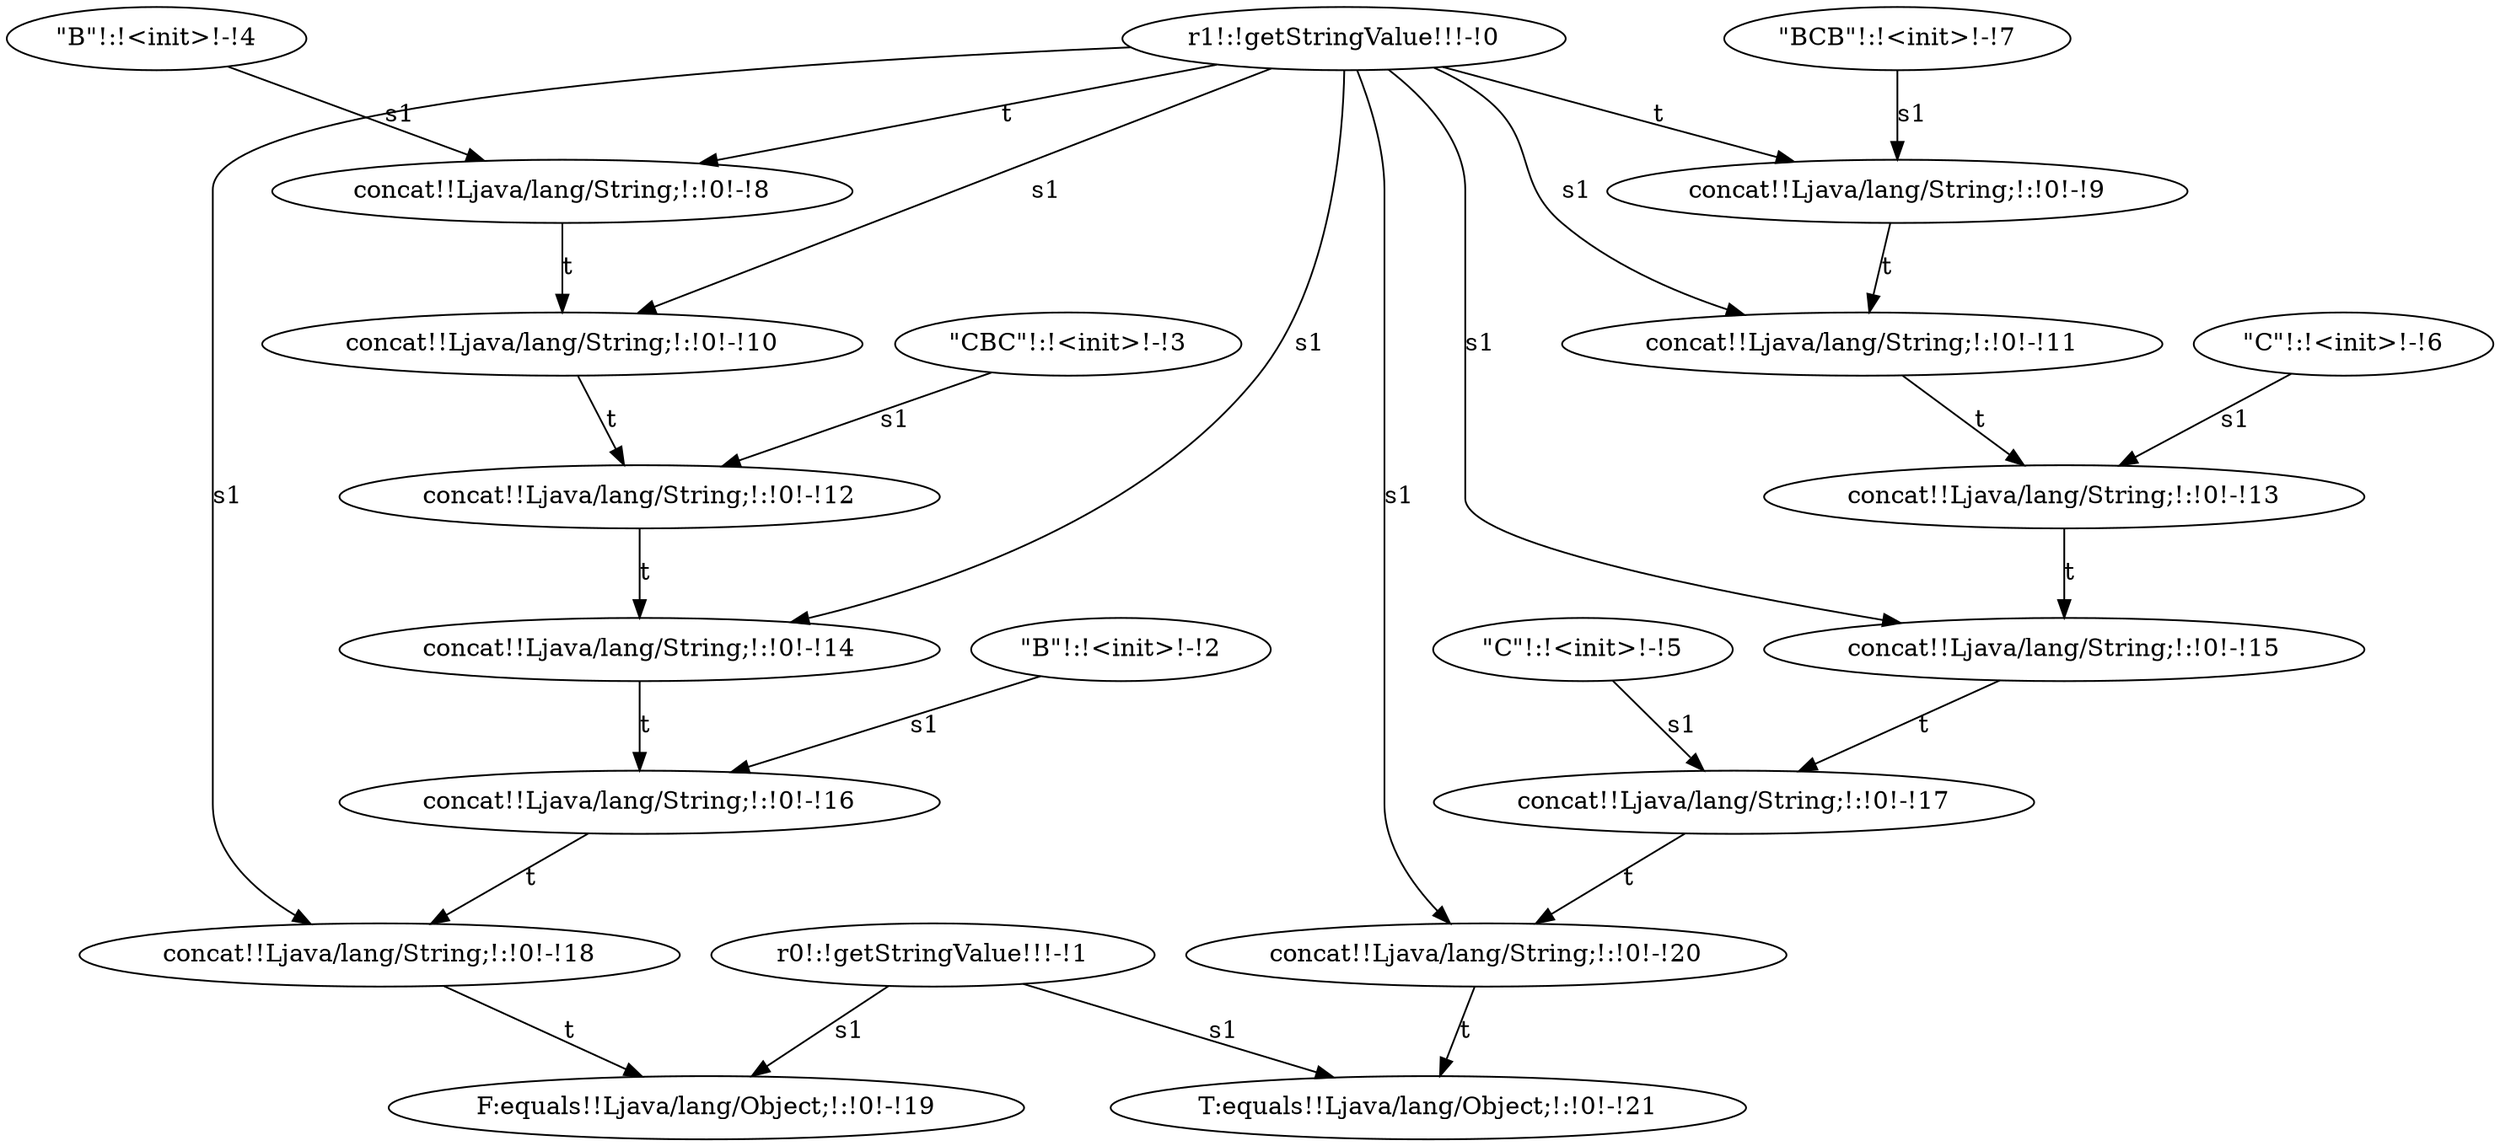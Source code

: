 digraph G {
  10 [ label="concat!!Ljava/lang/String;!:!0!-!10" ];
  0 [ label="r1!:!getStringValue!!!-!0" ];
  14 [ label="concat!!Ljava/lang/String;!:!0!-!14" ];
  7 [ label="\"BCB\"!:!<init>!-!7" ];
  8 [ label="concat!!Ljava/lang/String;!:!0!-!8" ];
  18 [ label="concat!!Ljava/lang/String;!:!0!-!18" ];
  2 [ label="\"B\"!:!<init>!-!2" ];
  3 [ label="\"CBC\"!:!<init>!-!3" ];
  19 [ label="F:equals!!Ljava/lang/Object;!:!0!-!19" ];
  12 [ label="concat!!Ljava/lang/String;!:!0!-!12" ];
  4 [ label="\"B\"!:!<init>!-!4" ];
  16 [ label="concat!!Ljava/lang/String;!:!0!-!16" ];
  9 [ label="concat!!Ljava/lang/String;!:!0!-!9" ];
  5 [ label="\"C\"!:!<init>!-!5" ];
  21 [ label="T:equals!!Ljava/lang/Object;!:!0!-!21" ];
  13 [ label="concat!!Ljava/lang/String;!:!0!-!13" ];
  1 [ label="r0!:!getStringValue!!!-!1" ];
  15 [ label="concat!!Ljava/lang/String;!:!0!-!15" ];
  11 [ label="concat!!Ljava/lang/String;!:!0!-!11" ];
  6 [ label="\"C\"!:!<init>!-!6" ];
  20 [ label="concat!!Ljava/lang/String;!:!0!-!20" ];
  17 [ label="concat!!Ljava/lang/String;!:!0!-!17" ];
  0 -> 18 [ label="s1" ];
  16 -> 18 [ label="t" ];
  1 -> 19 [ label="s1" ];
  18 -> 19 [ label="t" ];
  0 -> 20 [ label="s1" ];
  17 -> 20 [ label="t" ];
  1 -> 21 [ label="s1" ];
  20 -> 21 [ label="t" ];
  2 -> 16 [ label="s1" ];
  14 -> 16 [ label="t" ];
  0 -> 14 [ label="s1" ];
  12 -> 14 [ label="t" ];
  3 -> 12 [ label="s1" ];
  10 -> 12 [ label="t" ];
  0 -> 10 [ label="s1" ];
  8 -> 10 [ label="t" ];
  4 -> 8 [ label="s1" ];
  0 -> 8 [ label="t" ];
  5 -> 17 [ label="s1" ];
  15 -> 17 [ label="t" ];
  0 -> 15 [ label="s1" ];
  13 -> 15 [ label="t" ];
  6 -> 13 [ label="s1" ];
  11 -> 13 [ label="t" ];
  0 -> 11 [ label="s1" ];
  9 -> 11 [ label="t" ];
  7 -> 9 [ label="s1" ];
  0 -> 9 [ label="t" ];
}
